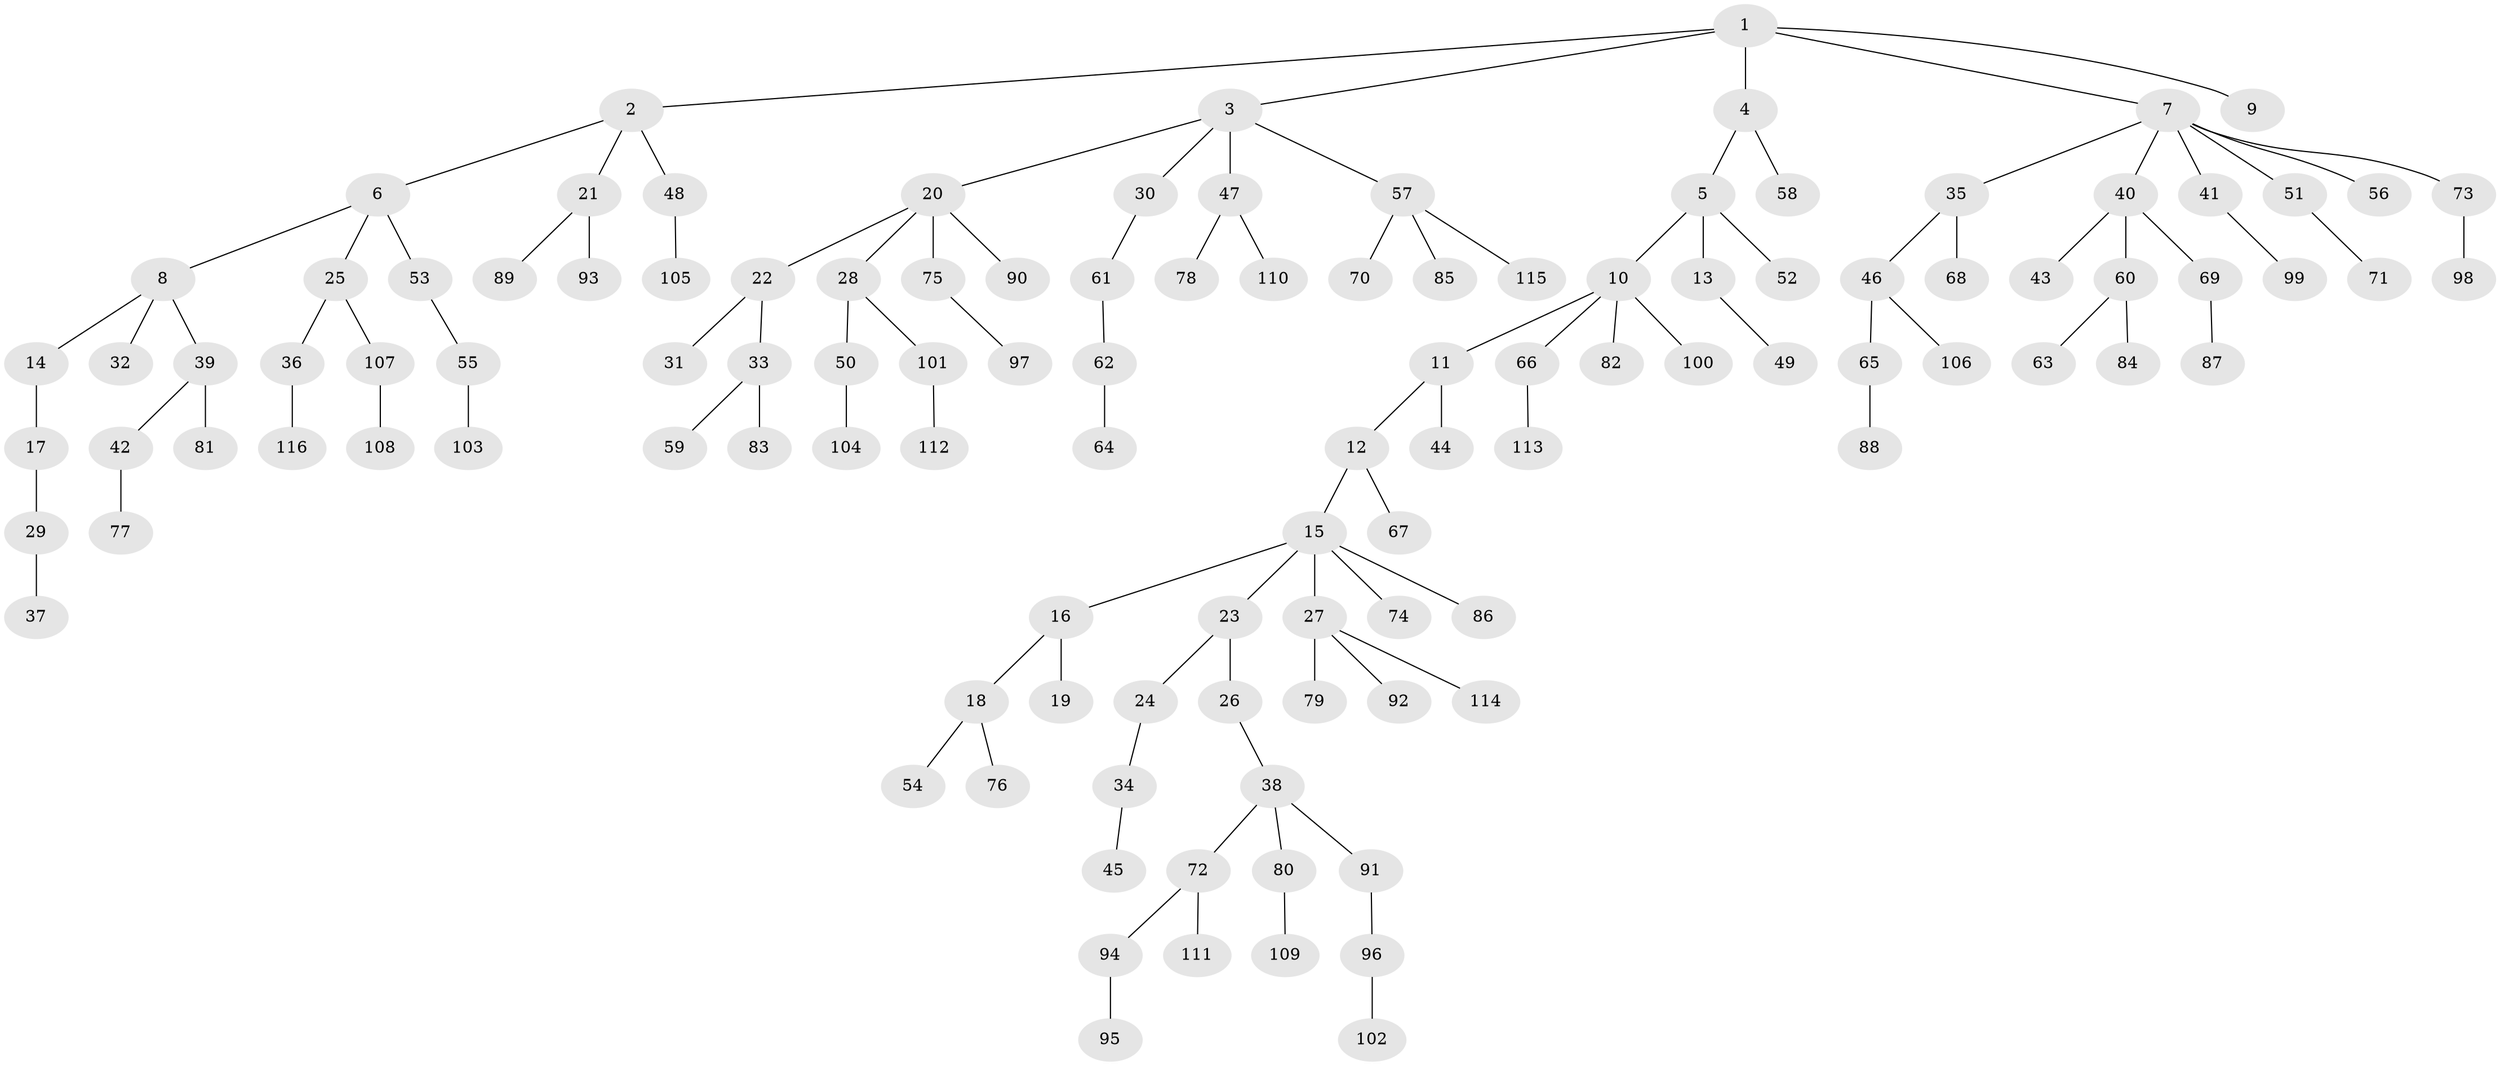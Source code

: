 // Generated by graph-tools (version 1.1) at 2025/50/03/09/25 03:50:17]
// undirected, 116 vertices, 115 edges
graph export_dot {
graph [start="1"]
  node [color=gray90,style=filled];
  1;
  2;
  3;
  4;
  5;
  6;
  7;
  8;
  9;
  10;
  11;
  12;
  13;
  14;
  15;
  16;
  17;
  18;
  19;
  20;
  21;
  22;
  23;
  24;
  25;
  26;
  27;
  28;
  29;
  30;
  31;
  32;
  33;
  34;
  35;
  36;
  37;
  38;
  39;
  40;
  41;
  42;
  43;
  44;
  45;
  46;
  47;
  48;
  49;
  50;
  51;
  52;
  53;
  54;
  55;
  56;
  57;
  58;
  59;
  60;
  61;
  62;
  63;
  64;
  65;
  66;
  67;
  68;
  69;
  70;
  71;
  72;
  73;
  74;
  75;
  76;
  77;
  78;
  79;
  80;
  81;
  82;
  83;
  84;
  85;
  86;
  87;
  88;
  89;
  90;
  91;
  92;
  93;
  94;
  95;
  96;
  97;
  98;
  99;
  100;
  101;
  102;
  103;
  104;
  105;
  106;
  107;
  108;
  109;
  110;
  111;
  112;
  113;
  114;
  115;
  116;
  1 -- 2;
  1 -- 3;
  1 -- 4;
  1 -- 7;
  1 -- 9;
  2 -- 6;
  2 -- 21;
  2 -- 48;
  3 -- 20;
  3 -- 30;
  3 -- 47;
  3 -- 57;
  4 -- 5;
  4 -- 58;
  5 -- 10;
  5 -- 13;
  5 -- 52;
  6 -- 8;
  6 -- 25;
  6 -- 53;
  7 -- 35;
  7 -- 40;
  7 -- 41;
  7 -- 51;
  7 -- 56;
  7 -- 73;
  8 -- 14;
  8 -- 32;
  8 -- 39;
  10 -- 11;
  10 -- 66;
  10 -- 82;
  10 -- 100;
  11 -- 12;
  11 -- 44;
  12 -- 15;
  12 -- 67;
  13 -- 49;
  14 -- 17;
  15 -- 16;
  15 -- 23;
  15 -- 27;
  15 -- 74;
  15 -- 86;
  16 -- 18;
  16 -- 19;
  17 -- 29;
  18 -- 54;
  18 -- 76;
  20 -- 22;
  20 -- 28;
  20 -- 75;
  20 -- 90;
  21 -- 89;
  21 -- 93;
  22 -- 31;
  22 -- 33;
  23 -- 24;
  23 -- 26;
  24 -- 34;
  25 -- 36;
  25 -- 107;
  26 -- 38;
  27 -- 79;
  27 -- 92;
  27 -- 114;
  28 -- 50;
  28 -- 101;
  29 -- 37;
  30 -- 61;
  33 -- 59;
  33 -- 83;
  34 -- 45;
  35 -- 46;
  35 -- 68;
  36 -- 116;
  38 -- 72;
  38 -- 80;
  38 -- 91;
  39 -- 42;
  39 -- 81;
  40 -- 43;
  40 -- 60;
  40 -- 69;
  41 -- 99;
  42 -- 77;
  46 -- 65;
  46 -- 106;
  47 -- 78;
  47 -- 110;
  48 -- 105;
  50 -- 104;
  51 -- 71;
  53 -- 55;
  55 -- 103;
  57 -- 70;
  57 -- 85;
  57 -- 115;
  60 -- 63;
  60 -- 84;
  61 -- 62;
  62 -- 64;
  65 -- 88;
  66 -- 113;
  69 -- 87;
  72 -- 94;
  72 -- 111;
  73 -- 98;
  75 -- 97;
  80 -- 109;
  91 -- 96;
  94 -- 95;
  96 -- 102;
  101 -- 112;
  107 -- 108;
}
